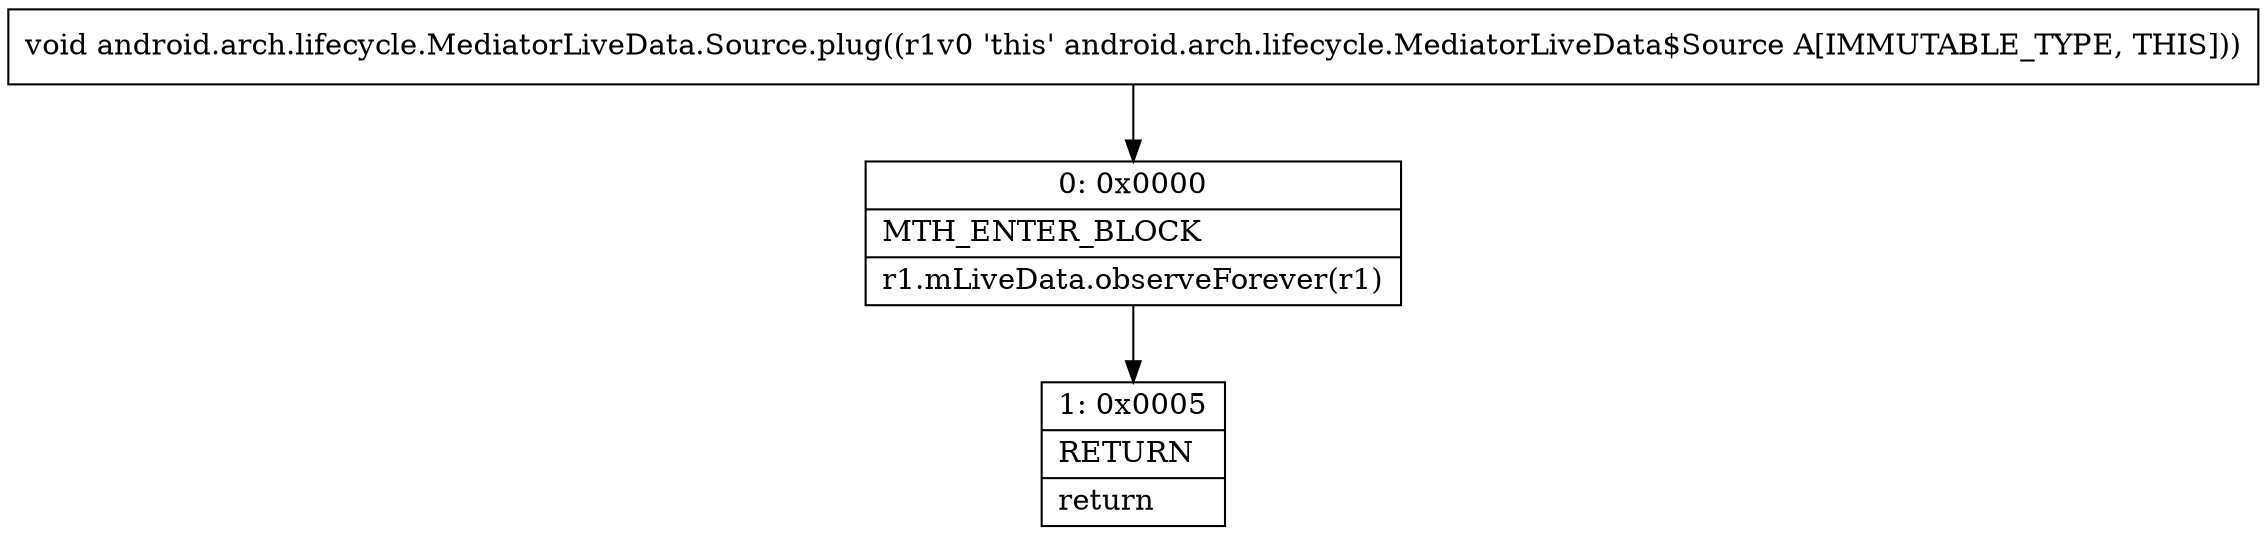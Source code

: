 digraph "CFG forandroid.arch.lifecycle.MediatorLiveData.Source.plug()V" {
Node_0 [shape=record,label="{0\:\ 0x0000|MTH_ENTER_BLOCK\l|r1.mLiveData.observeForever(r1)\l}"];
Node_1 [shape=record,label="{1\:\ 0x0005|RETURN\l|return\l}"];
MethodNode[shape=record,label="{void android.arch.lifecycle.MediatorLiveData.Source.plug((r1v0 'this' android.arch.lifecycle.MediatorLiveData$Source A[IMMUTABLE_TYPE, THIS])) }"];
MethodNode -> Node_0;
Node_0 -> Node_1;
}

